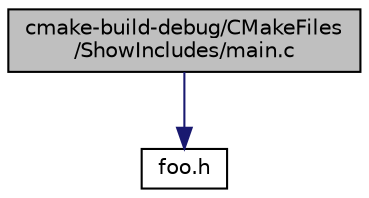 digraph "cmake-build-debug/CMakeFiles/ShowIncludes/main.c"
{
 // LATEX_PDF_SIZE
  edge [fontname="Helvetica",fontsize="10",labelfontname="Helvetica",labelfontsize="10"];
  node [fontname="Helvetica",fontsize="10",shape=record];
  Node1 [label="cmake-build-debug/CMakeFiles\l/ShowIncludes/main.c",height=0.2,width=0.4,color="black", fillcolor="grey75", style="filled", fontcolor="black",tooltip=" "];
  Node1 -> Node2 [color="midnightblue",fontsize="10",style="solid",fontname="Helvetica"];
  Node2 [label="foo.h",height=0.2,width=0.4,color="black", fillcolor="white", style="filled",URL="$foo_8h.html",tooltip=" "];
}
